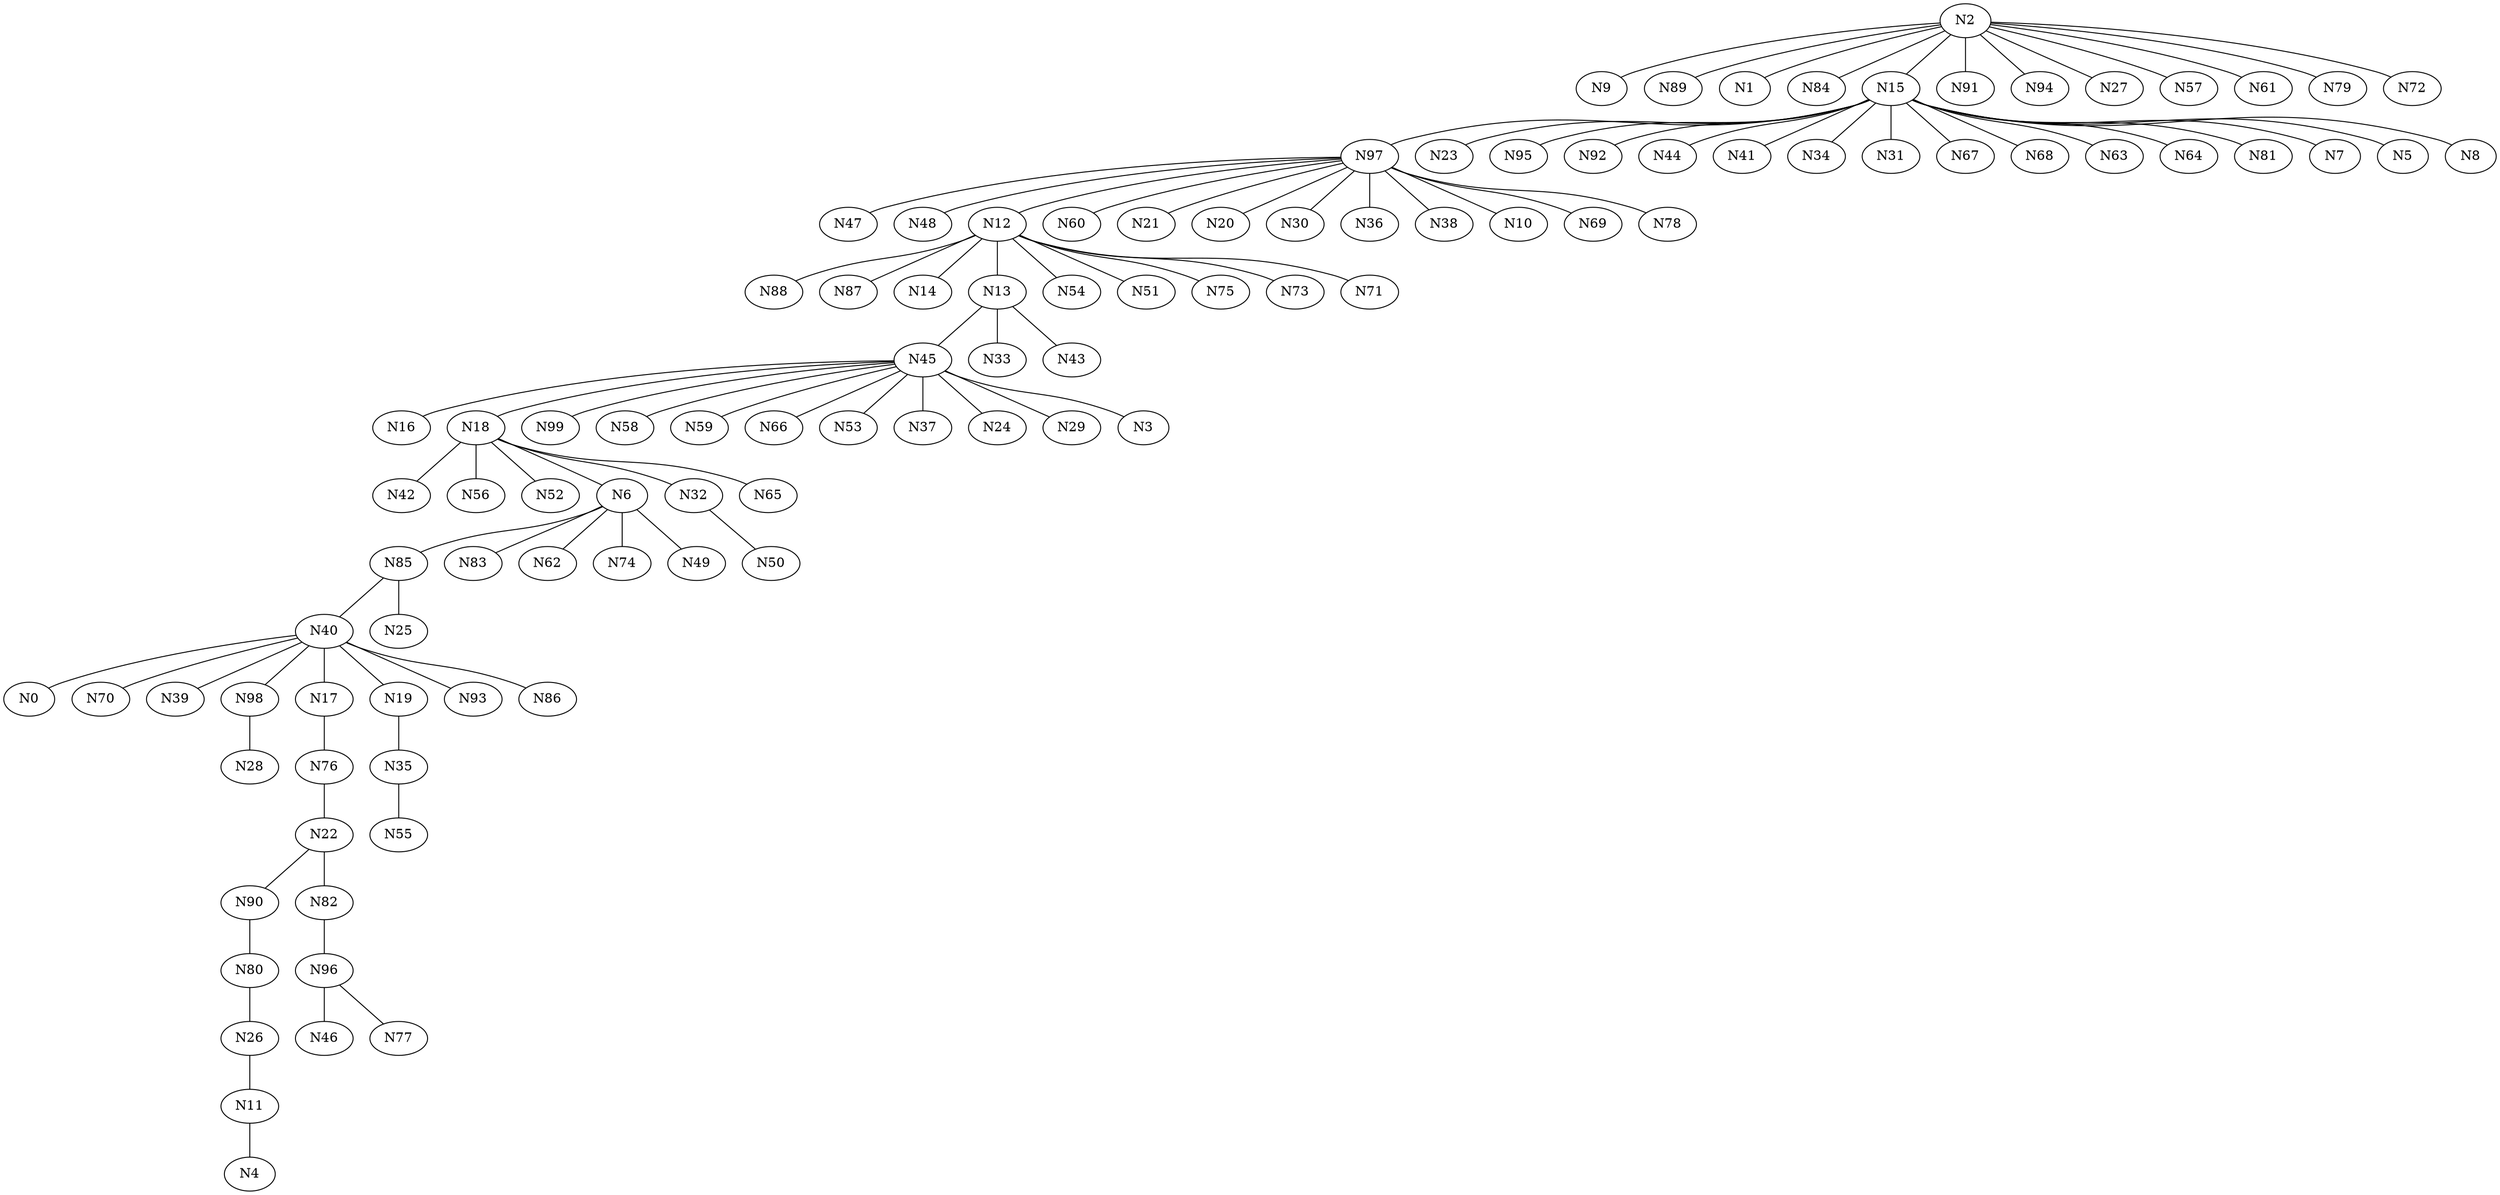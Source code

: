 Graph G {
	N2--N9[weight=11];
	N2--N89[weight=34];
	N45--N16[weight=7];
	N45--N18[weight=6];
	N2--N1[weight=12];
	N97--N47[weight=5];
	N2--N84[weight=32];
	N97--N48[weight=8];
	N15--N23[weight=34];
	N12--N88[weight=34];
	N12--N87[weight=37];
	N40--N0[weight=31];
	N18--N42[weight=50];
	N80--N26[weight=7];
	N40--N70[weight=11];
	N2--N15[weight=21];
	N76--N22[weight=11];
	N2--N91[weight=37];
	N2--N94[weight=11];
	N96--N46[weight=36];
	N26--N11[weight=43];
	N15--N95[weight=46];
	N97--N60[weight=43];
	N18--N56[weight=50];
	N90--N80[weight=29];
	N15--N97[weight=26];
	N15--N92[weight=39];
	N18--N52[weight=17];
	N45--N99[weight=14];
	N85--N40[weight=8];
	N2--N27[weight=25];
	N97--N21[weight=33];
	N97--N20[weight=5];
	N12--N14[weight=37];
	N12--N13[weight=28];
	N18--N6[weight=41];
	N15--N44[weight=31];
	N40--N39[weight=28];
	N15--N41[weight=8];
	N97--N30[weight=18];
	N6--N85[weight=18];
	N82--N96[weight=30];
	N98--N28[weight=5];
	N6--N83[weight=46];
	N97--N36[weight=50];
	N97--N38[weight=19];
	N15--N34[weight=25];
	N18--N32[weight=22];
	N15--N31[weight=30];
	N85--N25[weight=34];
	N45--N58[weight=3];
	N22--N90[weight=44];
	N45--N59[weight=6];
	N17--N76[weight=40];
	N15--N67[weight=41];
	N40--N17[weight=29];
	N15--N68[weight=8];
	N15--N63[weight=26];
	N40--N19[weight=10];
	N15--N64[weight=20];
	N96--N77[weight=23];
	N6--N62[weight=22];
	N40--N98[weight=19];
	N45--N66[weight=7];
	N2--N57[weight=2];
	N97--N10[weight=26];
	N97--N12[weight=17];
	N22--N82[weight=45];
	N12--N54[weight=3];
	N12--N51[weight=13];
	N6--N74[weight=17];
	N45--N53[weight=37];
	N11--N4[weight=12];
	N45--N37[weight=39];
	N97--N69[weight=17];
	N2--N61[weight=25];
	N6--N49[weight=49];
	N18--N65[weight=8];
	N15--N81[weight=1];
	N19--N35[weight=11];
	N13--N33[weight=29];
	N45--N24[weight=15];
	N2--N79[weight=23];
	N35--N55[weight=2];
	N45--N29[weight=33];
	N40--N93[weight=44];
	N32--N50[weight=26];
	N97--N78[weight=20];
	N2--N72[weight=3];
	N12--N75[weight=5];
	N12--N73[weight=43];
	N12--N71[weight=31];
	N45--N3[weight=14];
	N15--N7[weight=49];
	N15--N5[weight=38];
	N40--N86[weight=28];
	N13--N45[weight=2];
	N13--N43[weight=7];
	N15--N8[weight=37];
}